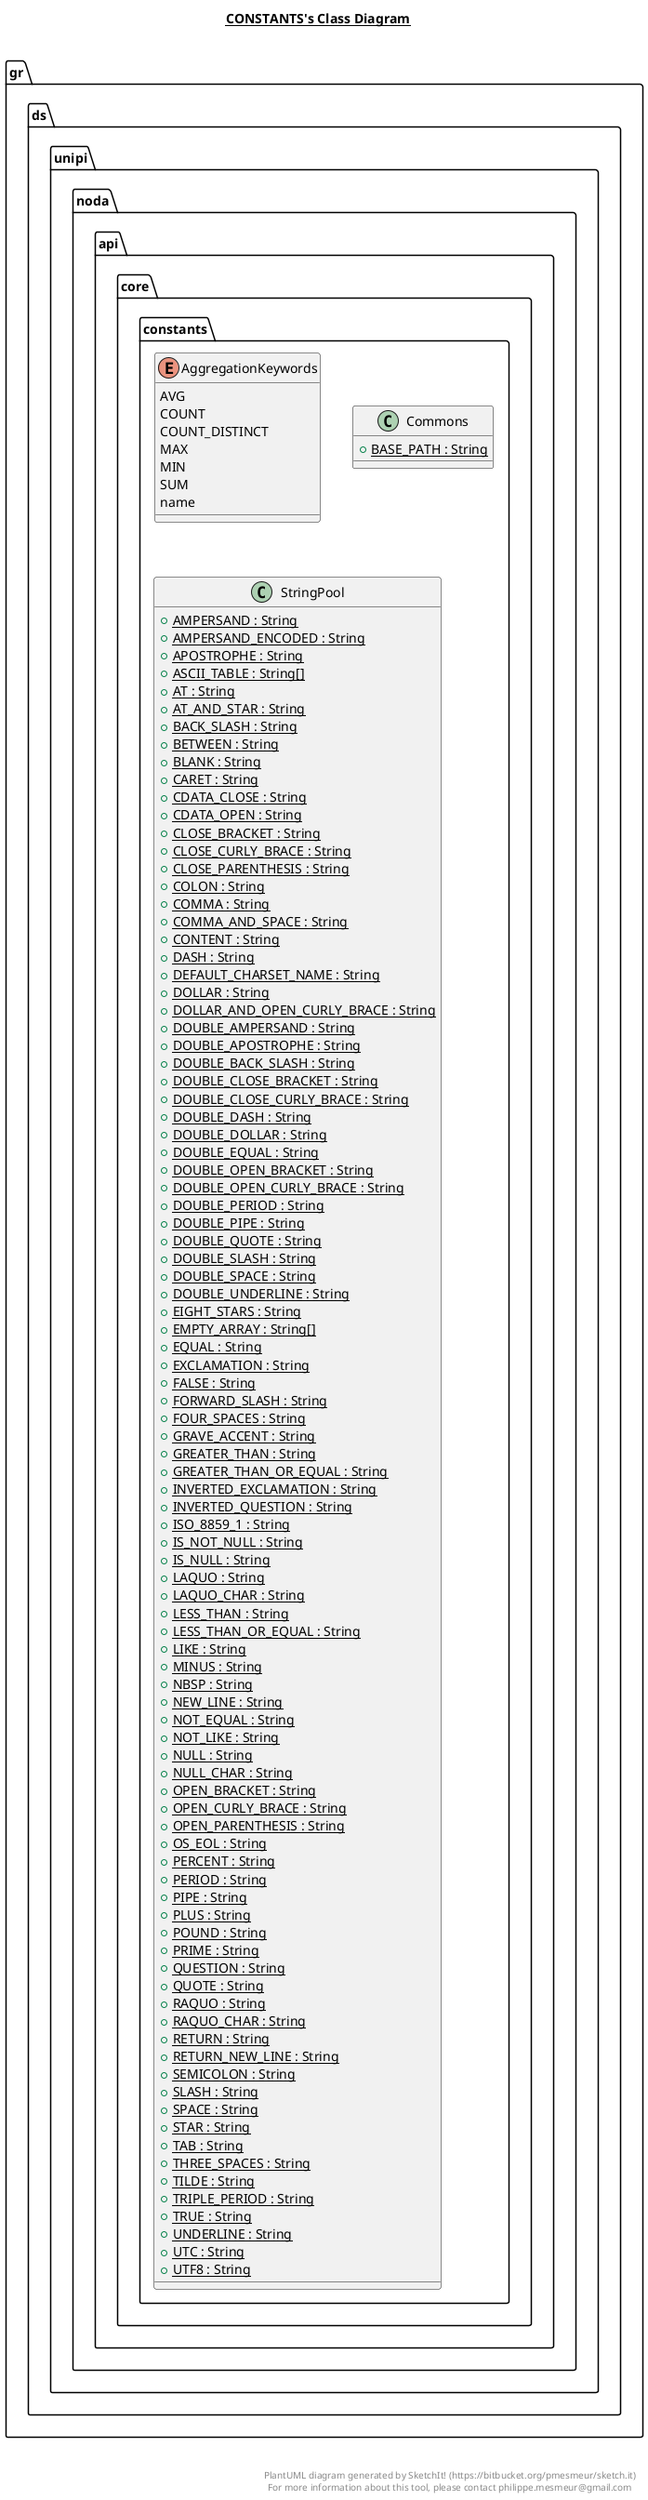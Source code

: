 @startuml

title __CONSTANTS's Class Diagram__\n

  namespace gr.ds.unipi.noda.api.core.constants {
    enum AggregationKeywords {
      AVG
      COUNT
      COUNT_DISTINCT
      MAX
      MIN
      SUM
      name
    }
  }
  

  namespace gr.ds.unipi.noda.api.core.constants {
    class gr.ds.unipi.noda.api.core.constants.Commons {
        {static} + BASE_PATH : String
    }
  }
  

  namespace gr.ds.unipi.noda.api.core.constants {
    class gr.ds.unipi.noda.api.core.constants.StringPool {
        {static} + AMPERSAND : String
        {static} + AMPERSAND_ENCODED : String
        {static} + APOSTROPHE : String
        {static} + ASCII_TABLE : String[]
        {static} + AT : String
        {static} + AT_AND_STAR : String
        {static} + BACK_SLASH : String
        {static} + BETWEEN : String
        {static} + BLANK : String
        {static} + CARET : String
        {static} + CDATA_CLOSE : String
        {static} + CDATA_OPEN : String
        {static} + CLOSE_BRACKET : String
        {static} + CLOSE_CURLY_BRACE : String
        {static} + CLOSE_PARENTHESIS : String
        {static} + COLON : String
        {static} + COMMA : String
        {static} + COMMA_AND_SPACE : String
        {static} + CONTENT : String
        {static} + DASH : String
        {static} + DEFAULT_CHARSET_NAME : String
        {static} + DOLLAR : String
        {static} + DOLLAR_AND_OPEN_CURLY_BRACE : String
        {static} + DOUBLE_AMPERSAND : String
        {static} + DOUBLE_APOSTROPHE : String
        {static} + DOUBLE_BACK_SLASH : String
        {static} + DOUBLE_CLOSE_BRACKET : String
        {static} + DOUBLE_CLOSE_CURLY_BRACE : String
        {static} + DOUBLE_DASH : String
        {static} + DOUBLE_DOLLAR : String
        {static} + DOUBLE_EQUAL : String
        {static} + DOUBLE_OPEN_BRACKET : String
        {static} + DOUBLE_OPEN_CURLY_BRACE : String
        {static} + DOUBLE_PERIOD : String
        {static} + DOUBLE_PIPE : String
        {static} + DOUBLE_QUOTE : String
        {static} + DOUBLE_SLASH : String
        {static} + DOUBLE_SPACE : String
        {static} + DOUBLE_UNDERLINE : String
        {static} + EIGHT_STARS : String
        {static} + EMPTY_ARRAY : String[]
        {static} + EQUAL : String
        {static} + EXCLAMATION : String
        {static} + FALSE : String
        {static} + FORWARD_SLASH : String
        {static} + FOUR_SPACES : String
        {static} + GRAVE_ACCENT : String
        {static} + GREATER_THAN : String
        {static} + GREATER_THAN_OR_EQUAL : String
        {static} + INVERTED_EXCLAMATION : String
        {static} + INVERTED_QUESTION : String
        {static} + ISO_8859_1 : String
        {static} + IS_NOT_NULL : String
        {static} + IS_NULL : String
        {static} + LAQUO : String
        {static} + LAQUO_CHAR : String
        {static} + LESS_THAN : String
        {static} + LESS_THAN_OR_EQUAL : String
        {static} + LIKE : String
        {static} + MINUS : String
        {static} + NBSP : String
        {static} + NEW_LINE : String
        {static} + NOT_EQUAL : String
        {static} + NOT_LIKE : String
        {static} + NULL : String
        {static} + NULL_CHAR : String
        {static} + OPEN_BRACKET : String
        {static} + OPEN_CURLY_BRACE : String
        {static} + OPEN_PARENTHESIS : String
        {static} + OS_EOL : String
        {static} + PERCENT : String
        {static} + PERIOD : String
        {static} + PIPE : String
        {static} + PLUS : String
        {static} + POUND : String
        {static} + PRIME : String
        {static} + QUESTION : String
        {static} + QUOTE : String
        {static} + RAQUO : String
        {static} + RAQUO_CHAR : String
        {static} + RETURN : String
        {static} + RETURN_NEW_LINE : String
        {static} + SEMICOLON : String
        {static} + SLASH : String
        {static} + SPACE : String
        {static} + STAR : String
        {static} + TAB : String
        {static} + THREE_SPACES : String
        {static} + TILDE : String
        {static} + TRIPLE_PERIOD : String
        {static} + TRUE : String
        {static} + UNDERLINE : String
        {static} + UTC : String
        {static} + UTF8 : String
    }
  }
  



right footer


PlantUML diagram generated by SketchIt! (https://bitbucket.org/pmesmeur/sketch.it)
For more information about this tool, please contact philippe.mesmeur@gmail.com
endfooter

@enduml
